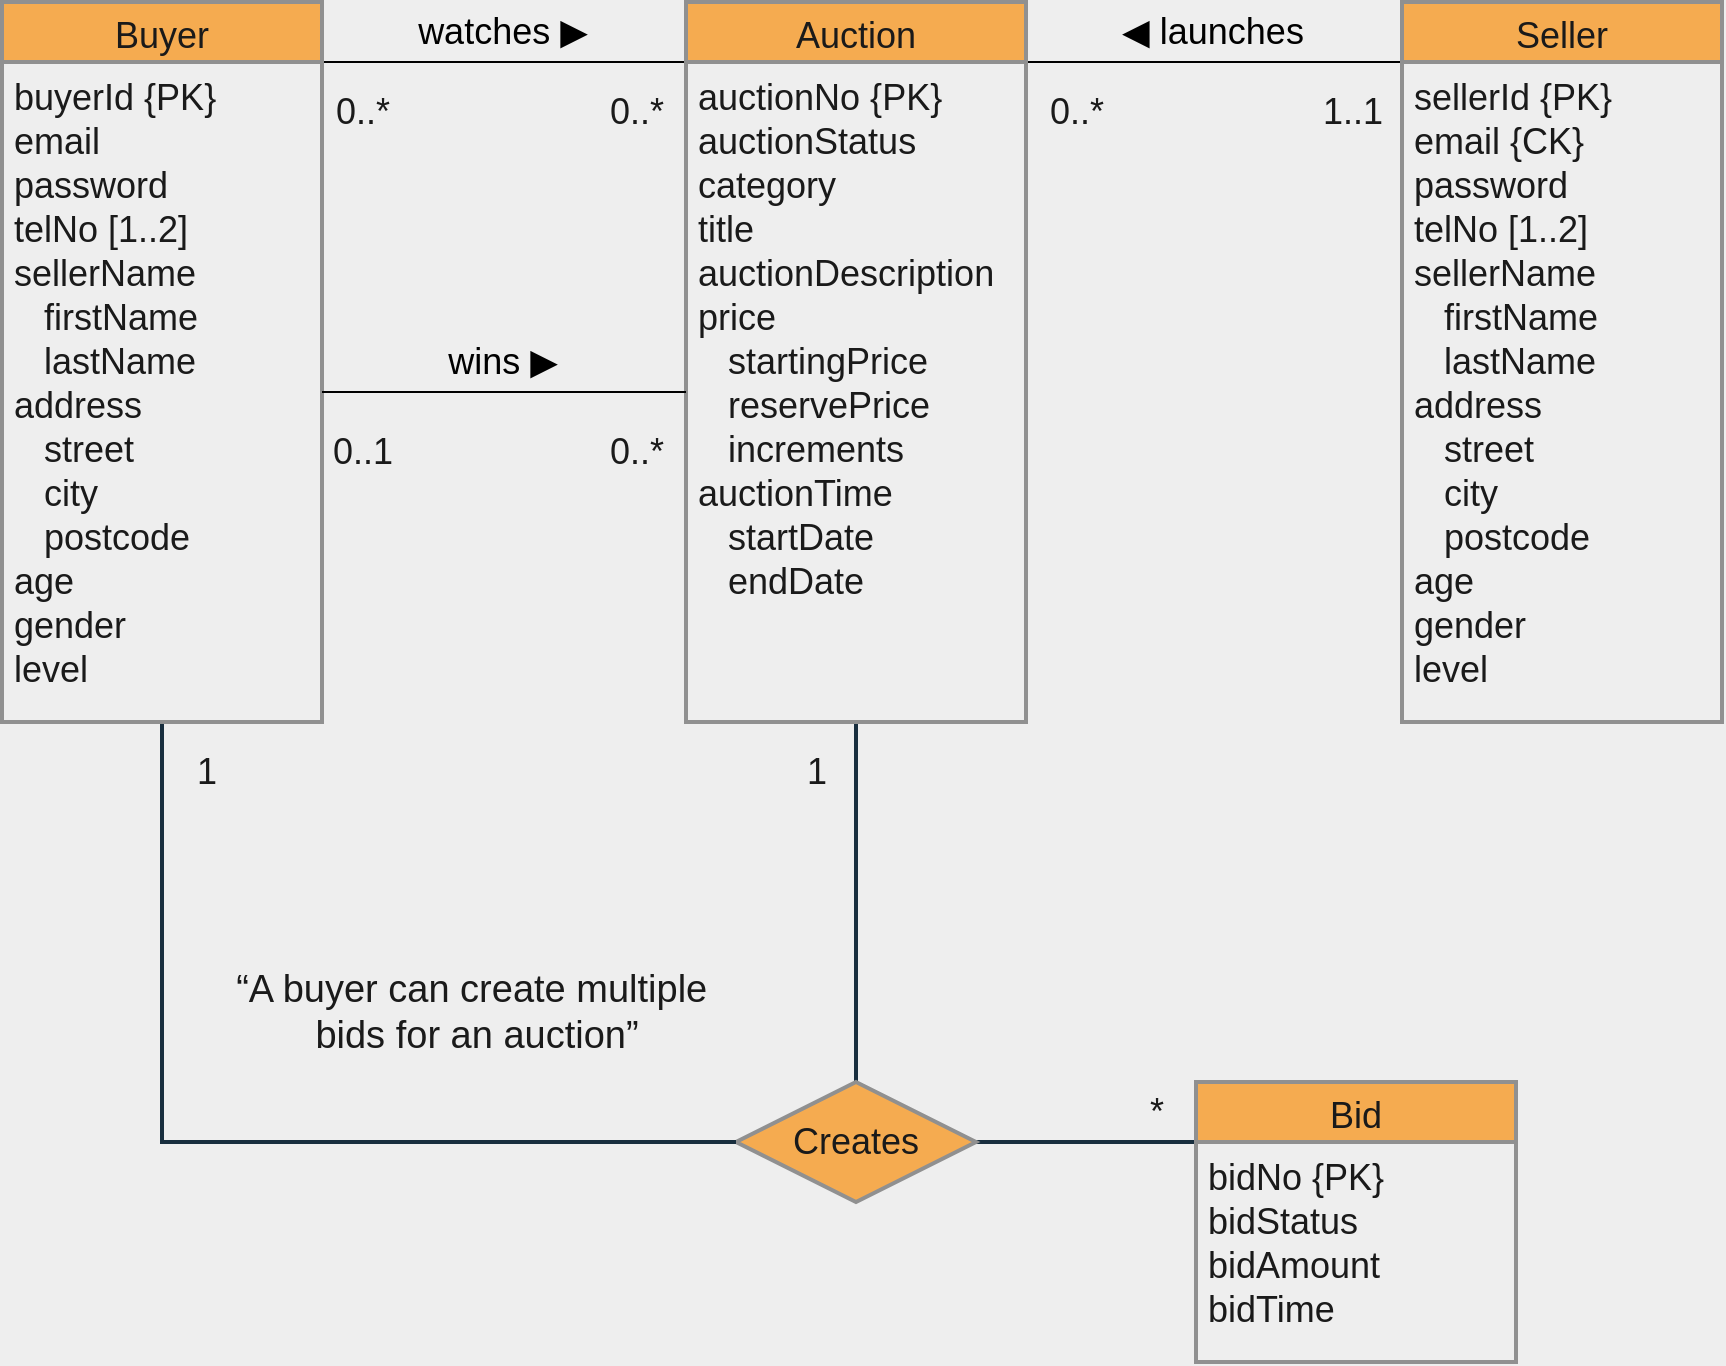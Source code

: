 <mxfile version="13.9.9" type="device"><diagram id="oNHdkpgVTjibbjtfatzW" name="Page-1"><mxGraphModel dx="3745" dy="592" grid="1" gridSize="10" guides="1" tooltips="1" connect="1" arrows="1" fold="1" page="1" pageScale="1" pageWidth="827" pageHeight="1169" background="#EEEEEE" math="0" shadow="0"><root><mxCell id="0"/><mxCell id="1" parent="0"/><mxCell id="WT3SAVtvE__Y8JNyFKYB-16" style="edgeStyle=none;orthogonalLoop=1;jettySize=auto;html=1;exitX=1;exitY=0.5;exitDx=0;exitDy=0;entryX=0;entryY=0;entryDx=0;entryDy=0;startArrow=none;startFill=0;endArrow=none;endFill=0;strokeWidth=2;fontSize=18;strokeColor=#182E3E;fontColor=#1A1A1A;labelBackgroundColor=#EEEEEE;" parent="1" source="WT3SAVtvE__Y8JNyFKYB-2" target="U9rPybc2HnSWaMzSMgt1-36" edge="1"><mxGeometry relative="1" as="geometry"/></mxCell><mxCell id="WT3SAVtvE__Y8JNyFKYB-17" style="edgeStyle=none;orthogonalLoop=1;jettySize=auto;html=1;exitX=0.5;exitY=0;exitDx=0;exitDy=0;entryX=0.5;entryY=1;entryDx=0;entryDy=0;startArrow=none;startFill=0;endArrow=none;endFill=0;strokeWidth=2;fontSize=18;strokeColor=#182E3E;fontColor=#1A1A1A;labelBackgroundColor=#EEEEEE;" parent="1" source="WT3SAVtvE__Y8JNyFKYB-2" target="U9rPybc2HnSWaMzSMgt1-33" edge="1"><mxGeometry relative="1" as="geometry"/></mxCell><mxCell id="WT3SAVtvE__Y8JNyFKYB-2" value="Creates" style="shape=rhombus;perimeter=rhombusPerimeter;whiteSpace=wrap;html=1;align=center;strokeColor=#909090;strokeWidth=2;fontSize=18;fillColor=#F5AB50;fontColor=#1A1A1A;" parent="1" vertex="1"><mxGeometry x="-1723" y="800" width="120" height="60" as="geometry"/></mxCell><mxCell id="WT3SAVtvE__Y8JNyFKYB-14" style="orthogonalLoop=1;jettySize=auto;html=1;exitX=0.5;exitY=1;exitDx=0;exitDy=0;entryX=0;entryY=0.5;entryDx=0;entryDy=0;startArrow=none;startFill=0;endArrow=none;endFill=0;strokeWidth=2;fontSize=18;strokeColor=#182E3E;fontColor=#1A1A1A;labelBackgroundColor=#EEEEEE;edgeStyle=orthogonalEdgeStyle;rounded=0;" parent="1" source="WT3SAVtvE__Y8JNyFKYB-13" target="WT3SAVtvE__Y8JNyFKYB-2" edge="1"><mxGeometry relative="1" as="geometry"/></mxCell><mxCell id="WT3SAVtvE__Y8JNyFKYB-23" value="1..1" style="text;html=1;align=center;verticalAlign=middle;resizable=0;points=[];autosize=1;fontSize=18;fontColor=#1A1A1A;" parent="1" vertex="1"><mxGeometry x="-1440" y="300" width="50" height="30" as="geometry"/></mxCell><mxCell id="WT3SAVtvE__Y8JNyFKYB-25" value="0..*" style="text;html=1;align=center;verticalAlign=middle;resizable=0;points=[];autosize=1;fontSize=18;fontColor=#1A1A1A;" parent="1" vertex="1"><mxGeometry x="-1573" y="300" width="40" height="30" as="geometry"/></mxCell><mxCell id="WT3SAVtvE__Y8JNyFKYB-26" value="1" style="text;html=1;align=center;verticalAlign=middle;resizable=0;points=[];autosize=1;fontSize=18;fontColor=#1A1A1A;" parent="1" vertex="1"><mxGeometry x="-2003" y="630" width="30" height="30" as="geometry"/></mxCell><mxCell id="WT3SAVtvE__Y8JNyFKYB-27" value="1" style="text;html=1;align=center;verticalAlign=middle;resizable=0;points=[];autosize=1;fontSize=18;fontColor=#1A1A1A;" parent="1" vertex="1"><mxGeometry x="-1698" y="630" width="30" height="30" as="geometry"/></mxCell><mxCell id="WT3SAVtvE__Y8JNyFKYB-28" value="*" style="text;html=1;align=center;verticalAlign=middle;resizable=0;points=[];autosize=1;fontSize=18;fontColor=#1A1A1A;" parent="1" vertex="1"><mxGeometry x="-1523" y="800" width="20" height="30" as="geometry"/></mxCell><mxCell id="WT3SAVtvE__Y8JNyFKYB-30" value="&lt;div style=&quot;font-size: 19px&quot;&gt;&lt;font style=&quot;font-size: 19px&quot;&gt;“A buyer can create multiple&amp;nbsp;&lt;/font&gt;&lt;/div&gt;&lt;div style=&quot;font-size: 19px&quot;&gt;&lt;font&gt;bids&amp;nbsp;&lt;/font&gt;&lt;span&gt;for an auction”&lt;/span&gt;&lt;/div&gt;" style="text;html=1;align=center;verticalAlign=middle;resizable=0;points=[];autosize=1;fontSize=18;fontColor=#1A1A1A;" parent="1" vertex="1"><mxGeometry x="-1983" y="740" width="260" height="50" as="geometry"/></mxCell><mxCell id="8Jy3OCTZ1MMG4Sz7D7T7-11" value="0..*" style="text;html=1;align=center;verticalAlign=middle;resizable=0;points=[];autosize=1;fontSize=18;fontColor=#1A1A1A;" parent="1" vertex="1"><mxGeometry x="-1793" y="300" width="40" height="30" as="geometry"/></mxCell><mxCell id="8Jy3OCTZ1MMG4Sz7D7T7-13" value="0..*" style="text;html=1;align=center;verticalAlign=middle;resizable=0;points=[];autosize=1;fontSize=18;fontColor=#1A1A1A;" parent="1" vertex="1"><mxGeometry x="-1930" y="300" width="40" height="30" as="geometry"/></mxCell><mxCell id="UpiLDPwtDGDCDbMuuDtV-1" style="edgeStyle=orthogonalEdgeStyle;rounded=0;orthogonalLoop=1;jettySize=auto;html=1;exitX=1;exitY=0;exitDx=0;exitDy=0;entryX=0;entryY=0;entryDx=0;entryDy=0;endArrow=none;endFill=0;" parent="1" source="WT3SAVtvE__Y8JNyFKYB-13" target="U9rPybc2HnSWaMzSMgt1-34" edge="1"><mxGeometry relative="1" as="geometry"><Array as="points"><mxPoint x="-1793" y="290"/><mxPoint x="-1793" y="290"/></Array></mxGeometry></mxCell><mxCell id="DAeQPkMRUTtJa3Xvy47N-1" value="watches ▶" style="text;html=1;align=center;verticalAlign=middle;resizable=0;points=[];autosize=1;fontSize=18;" parent="1" vertex="1"><mxGeometry x="-1890" y="260" width="100" height="30" as="geometry"/></mxCell><mxCell id="VPY2Qz5Wz6wMzCdBcgSa-2" style="rounded=0;orthogonalLoop=1;jettySize=auto;html=1;exitX=0;exitY=0;exitDx=0;exitDy=0;entryX=1;entryY=0;entryDx=0;entryDy=0;endArrow=none;endFill=0;" parent="1" source="WT3SAVtvE__Y8JNyFKYB-10" target="U9rPybc2HnSWaMzSMgt1-34" edge="1"><mxGeometry relative="1" as="geometry"/></mxCell><mxCell id="U9rPybc2HnSWaMzSMgt1-35" value="Bid" style="swimlane;childLayout=stackLayout;horizontal=1;startSize=30;horizontalStack=0;fontSize=18;fontStyle=0;strokeWidth=2;resizeParent=0;resizeLast=1;shadow=0;dashed=0;align=center;fillColor=#F5AB50;strokeColor=#909090;fontColor=#1A1A1A;" parent="1" vertex="1"><mxGeometry x="-1493" y="800" width="160" height="140" as="geometry"/></mxCell><mxCell id="U9rPybc2HnSWaMzSMgt1-36" value="bidNo {PK}&#10;bidStatus&#10;bidAmount&#10;bidTime" style="align=left;strokeColor=none;fillColor=none;spacingLeft=4;fontSize=18;verticalAlign=top;resizable=0;rotatable=0;part=1;fontStyle=0;fontColor=#1A1A1A;" parent="U9rPybc2HnSWaMzSMgt1-35" vertex="1"><mxGeometry y="30" width="160" height="110" as="geometry"/></mxCell><mxCell id="U9rPybc2HnSWaMzSMgt1-33" value="Auction" style="swimlane;childLayout=stackLayout;horizontal=1;startSize=30;horizontalStack=0;fontSize=18;fontStyle=0;strokeWidth=2;resizeParent=0;resizeLast=1;shadow=0;dashed=0;align=center;fillColor=#F5AB50;strokeColor=#909090;fontColor=#1A1A1A;" parent="1" vertex="1"><mxGeometry x="-1748" y="260" width="170" height="360" as="geometry"/></mxCell><mxCell id="U9rPybc2HnSWaMzSMgt1-34" value="auctionNo {PK}&#10;auctionStatus&#10;category&#10;title&#10;auctionDescription&#10;price&#10;   startingPrice&#10;   reservePrice&#10;   increments&#10;auctionTime&#10;   startDate&#10;   endDate" style="align=left;strokeColor=none;fillColor=none;spacingLeft=4;fontSize=18;verticalAlign=top;resizable=0;rotatable=0;part=1;fontStyle=0;fontColor=#1A1A1A;" parent="U9rPybc2HnSWaMzSMgt1-33" vertex="1"><mxGeometry y="30" width="170" height="330" as="geometry"/></mxCell><mxCell id="WT3SAVtvE__Y8JNyFKYB-12" value="Buyer" style="swimlane;childLayout=stackLayout;horizontal=1;startSize=30;horizontalStack=0;fontSize=18;fontStyle=0;strokeWidth=2;resizeParent=0;resizeLast=1;shadow=0;dashed=0;align=center;fillColor=#F5AB50;strokeColor=#909090;fontColor=#1A1A1A;" parent="1" vertex="1"><mxGeometry x="-2090" y="260" width="160" height="360" as="geometry"/></mxCell><mxCell id="WT3SAVtvE__Y8JNyFKYB-13" value="buyerId {PK}&#10;email&#10;password&#10;telNo [1..2]&#10;sellerName&#10;   firstName&#10;   lastName&#10;address&#10;   street&#10;   city&#10;   postcode&#10;age&#10;gender&#10;level" style="align=left;strokeColor=none;fillColor=none;spacingLeft=4;fontSize=18;verticalAlign=top;resizable=0;rotatable=0;part=1;fontColor=#1A1A1A;" parent="WT3SAVtvE__Y8JNyFKYB-12" vertex="1"><mxGeometry y="30" width="160" height="330" as="geometry"/></mxCell><mxCell id="WT3SAVtvE__Y8JNyFKYB-9" value="Seller" style="swimlane;childLayout=stackLayout;horizontal=1;startSize=30;horizontalStack=0;fontSize=18;fontStyle=0;strokeWidth=2;resizeParent=0;resizeLast=1;shadow=0;dashed=0;align=center;fillColor=#F5AB50;strokeColor=#909090;fontColor=#1A1A1A;" parent="1" vertex="1"><mxGeometry x="-1390" y="260" width="160" height="360" as="geometry"/></mxCell><mxCell id="WT3SAVtvE__Y8JNyFKYB-10" value="sellerId {PK}&#10;email {CK}&#10;password&#10;telNo [1..2]&#10;sellerName&#10;   firstName&#10;   lastName&#10;address&#10;   street&#10;   city&#10;   postcode&#10;age&#10;gender&#10;level" style="align=left;strokeColor=none;fillColor=none;spacingLeft=4;fontSize=18;verticalAlign=top;resizable=0;rotatable=0;part=1;fontColor=#1A1A1A;" parent="WT3SAVtvE__Y8JNyFKYB-9" vertex="1"><mxGeometry y="30" width="160" height="330" as="geometry"/></mxCell><mxCell id="VPY2Qz5Wz6wMzCdBcgSa-3" value="◀ launches" style="text;html=1;align=center;verticalAlign=middle;resizable=0;points=[];autosize=1;fontSize=18;" parent="1" vertex="1"><mxGeometry x="-1540" y="260" width="110" height="30" as="geometry"/></mxCell><mxCell id="7Pjqh8NVqNfobSv-t6jC-1" style="edgeStyle=orthogonalEdgeStyle;rounded=0;orthogonalLoop=1;jettySize=auto;html=1;exitX=1;exitY=0.5;exitDx=0;exitDy=0;endArrow=none;endFill=0;" edge="1" parent="1" source="WT3SAVtvE__Y8JNyFKYB-13" target="U9rPybc2HnSWaMzSMgt1-34"><mxGeometry relative="1" as="geometry"/></mxCell><mxCell id="7Pjqh8NVqNfobSv-t6jC-2" value="wins ▶" style="text;html=1;align=center;verticalAlign=middle;resizable=0;points=[];autosize=1;fontSize=18;" vertex="1" parent="1"><mxGeometry x="-1875" y="425" width="70" height="30" as="geometry"/></mxCell><mxCell id="7Pjqh8NVqNfobSv-t6jC-3" value="0..1" style="text;html=1;align=center;verticalAlign=middle;resizable=0;points=[];autosize=1;fontSize=18;fontColor=#1A1A1A;" vertex="1" parent="1"><mxGeometry x="-1935" y="470" width="50" height="30" as="geometry"/></mxCell><mxCell id="7Pjqh8NVqNfobSv-t6jC-4" value="0..*" style="text;html=1;align=center;verticalAlign=middle;resizable=0;points=[];autosize=1;fontSize=18;fontColor=#1A1A1A;" vertex="1" parent="1"><mxGeometry x="-1793" y="470" width="40" height="30" as="geometry"/></mxCell></root></mxGraphModel></diagram></mxfile>